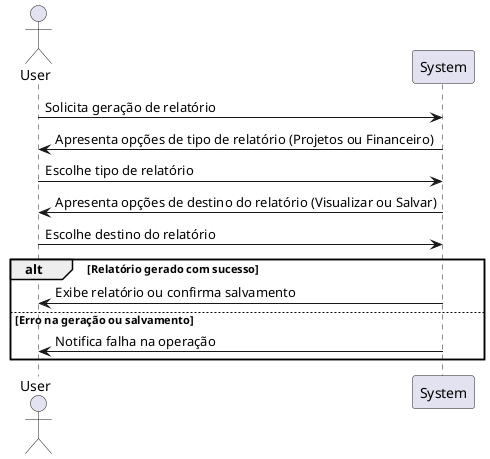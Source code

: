 @startuml
actor User
participant "System" as System

User -> System : Solicita geração de relatório
System -> User : Apresenta opções de tipo de relatório (Projetos ou Financeiro)
User -> System : Escolhe tipo de relatório

System -> User : Apresenta opções de destino do relatório (Visualizar ou Salvar)
User -> System : Escolhe destino do relatório

alt Relatório gerado com sucesso
    System -> User : Exibe relatório ou confirma salvamento
else Erro na geração ou salvamento
    System -> User : Notifica falha na operação
end
@enduml
